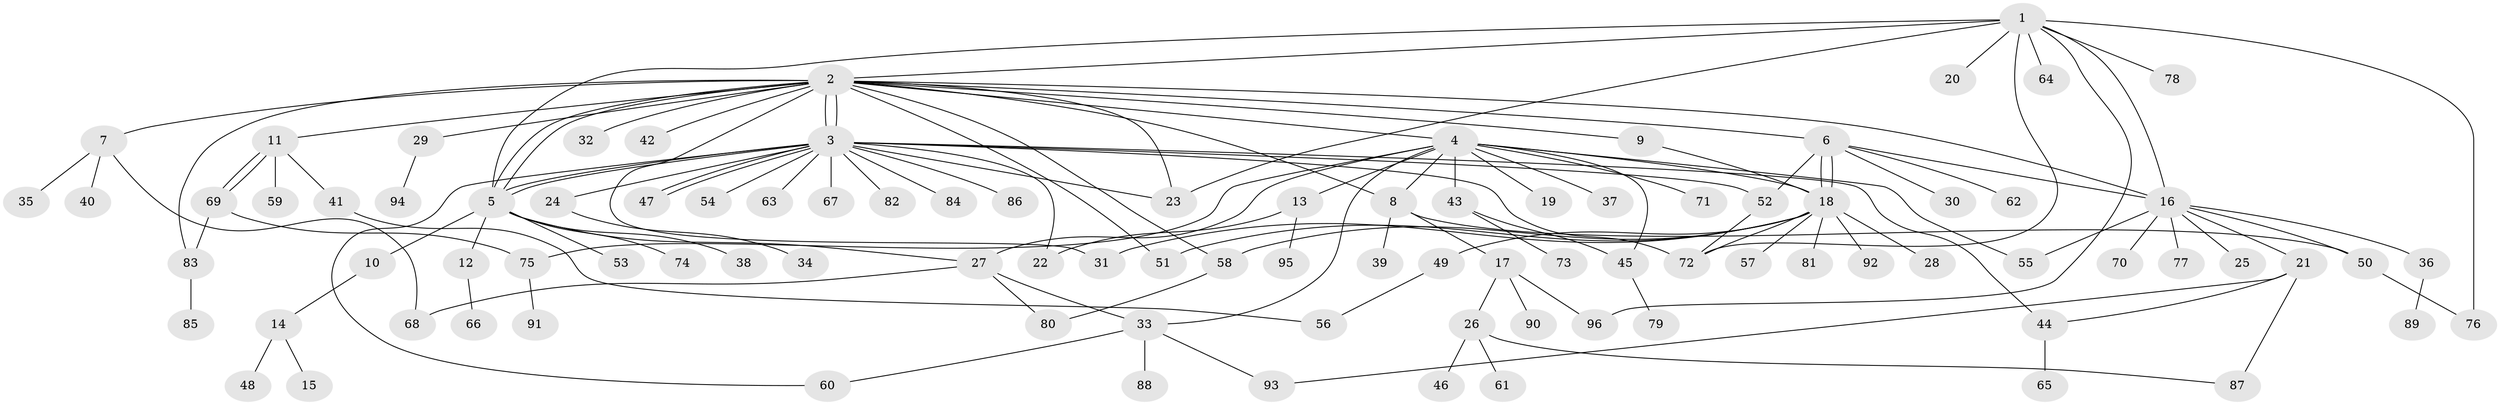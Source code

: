 // coarse degree distribution, {9: 0.034482758620689655, 11: 0.034482758620689655, 8: 0.034482758620689655, 10: 0.034482758620689655, 6: 0.13793103448275862, 4: 0.06896551724137931, 2: 0.3103448275862069, 1: 0.1724137931034483, 3: 0.1724137931034483}
// Generated by graph-tools (version 1.1) at 2025/50/03/04/25 22:50:25]
// undirected, 96 vertices, 134 edges
graph export_dot {
  node [color=gray90,style=filled];
  1;
  2;
  3;
  4;
  5;
  6;
  7;
  8;
  9;
  10;
  11;
  12;
  13;
  14;
  15;
  16;
  17;
  18;
  19;
  20;
  21;
  22;
  23;
  24;
  25;
  26;
  27;
  28;
  29;
  30;
  31;
  32;
  33;
  34;
  35;
  36;
  37;
  38;
  39;
  40;
  41;
  42;
  43;
  44;
  45;
  46;
  47;
  48;
  49;
  50;
  51;
  52;
  53;
  54;
  55;
  56;
  57;
  58;
  59;
  60;
  61;
  62;
  63;
  64;
  65;
  66;
  67;
  68;
  69;
  70;
  71;
  72;
  73;
  74;
  75;
  76;
  77;
  78;
  79;
  80;
  81;
  82;
  83;
  84;
  85;
  86;
  87;
  88;
  89;
  90;
  91;
  92;
  93;
  94;
  95;
  96;
  1 -- 2;
  1 -- 5;
  1 -- 16;
  1 -- 20;
  1 -- 23;
  1 -- 64;
  1 -- 72;
  1 -- 76;
  1 -- 78;
  1 -- 96;
  2 -- 3;
  2 -- 3;
  2 -- 4;
  2 -- 5;
  2 -- 5;
  2 -- 6;
  2 -- 7;
  2 -- 8;
  2 -- 9;
  2 -- 11;
  2 -- 16;
  2 -- 23;
  2 -- 29;
  2 -- 31;
  2 -- 32;
  2 -- 42;
  2 -- 51;
  2 -- 58;
  2 -- 83;
  3 -- 5;
  3 -- 5;
  3 -- 22;
  3 -- 23;
  3 -- 24;
  3 -- 44;
  3 -- 47;
  3 -- 47;
  3 -- 52;
  3 -- 54;
  3 -- 60;
  3 -- 63;
  3 -- 67;
  3 -- 72;
  3 -- 82;
  3 -- 84;
  3 -- 86;
  4 -- 8;
  4 -- 13;
  4 -- 18;
  4 -- 19;
  4 -- 27;
  4 -- 33;
  4 -- 37;
  4 -- 43;
  4 -- 45;
  4 -- 55;
  4 -- 71;
  4 -- 75;
  5 -- 10;
  5 -- 12;
  5 -- 27;
  5 -- 38;
  5 -- 53;
  5 -- 74;
  6 -- 16;
  6 -- 18;
  6 -- 18;
  6 -- 30;
  6 -- 52;
  6 -- 62;
  7 -- 35;
  7 -- 40;
  7 -- 68;
  8 -- 17;
  8 -- 39;
  8 -- 50;
  9 -- 18;
  10 -- 14;
  11 -- 41;
  11 -- 59;
  11 -- 69;
  11 -- 69;
  12 -- 66;
  13 -- 22;
  13 -- 95;
  14 -- 15;
  14 -- 48;
  16 -- 21;
  16 -- 25;
  16 -- 36;
  16 -- 50;
  16 -- 55;
  16 -- 70;
  16 -- 77;
  17 -- 26;
  17 -- 90;
  17 -- 96;
  18 -- 28;
  18 -- 31;
  18 -- 49;
  18 -- 51;
  18 -- 57;
  18 -- 58;
  18 -- 72;
  18 -- 81;
  18 -- 92;
  21 -- 44;
  21 -- 87;
  21 -- 93;
  24 -- 34;
  26 -- 46;
  26 -- 61;
  26 -- 87;
  27 -- 33;
  27 -- 68;
  27 -- 80;
  29 -- 94;
  33 -- 60;
  33 -- 88;
  33 -- 93;
  36 -- 89;
  41 -- 56;
  43 -- 45;
  43 -- 73;
  44 -- 65;
  45 -- 79;
  49 -- 56;
  50 -- 76;
  52 -- 72;
  58 -- 80;
  69 -- 75;
  69 -- 83;
  75 -- 91;
  83 -- 85;
}
